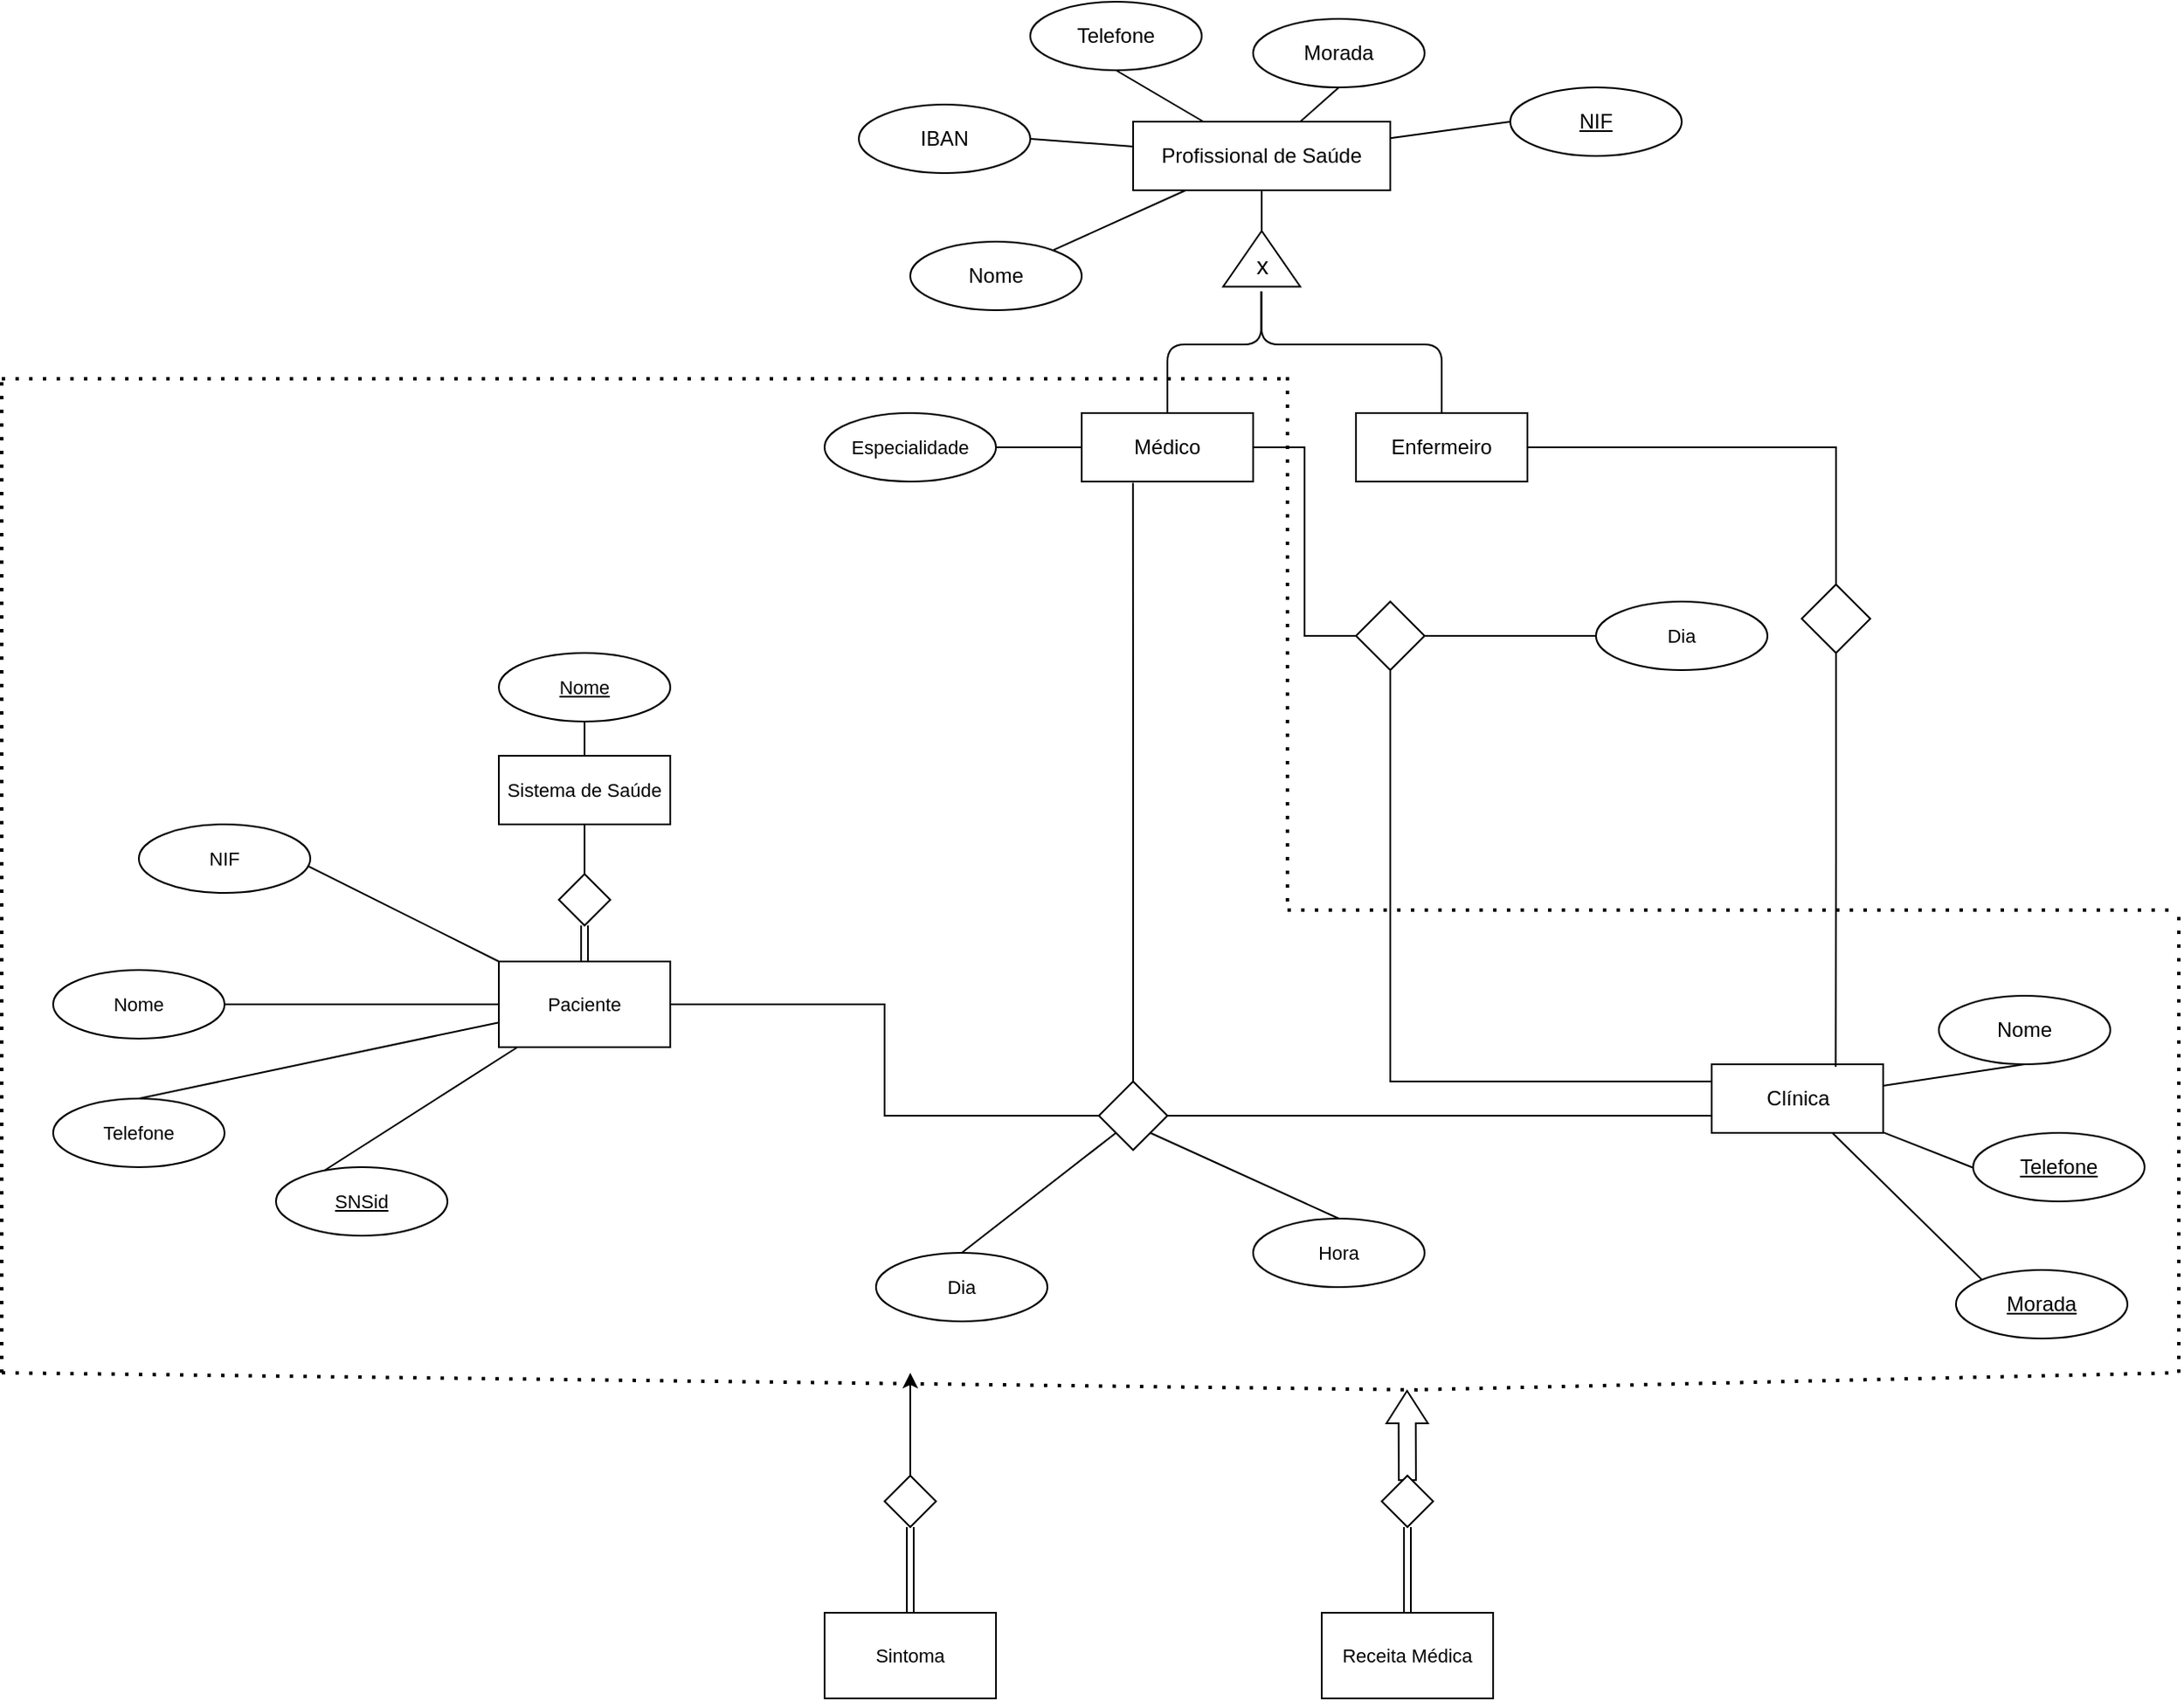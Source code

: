 <mxfile version="24.3.1" type="onedrive">
  <diagram name="Página-1" id="jzJw0YjChJfA3GnfPmhr">
    <mxGraphModel grid="1" page="0" gridSize="10" guides="1" tooltips="1" connect="1" arrows="1" fold="1" pageScale="1" pageWidth="827" pageHeight="1169" math="0" shadow="0">
      <root>
        <mxCell id="0" />
        <mxCell id="1" parent="0" />
        <mxCell id="jl5R3bbfk-XUICAmzDHX-9" style="edgeStyle=none;rounded=0;orthogonalLoop=1;jettySize=auto;html=1;entryX=0.5;entryY=1;entryDx=0;entryDy=0;strokeColor=#000000;align=center;verticalAlign=middle;fontFamily=Helvetica;fontSize=11;fontColor=default;labelBackgroundColor=default;endArrow=none;endFill=0;fillColor=#e1d5e7;" edge="1" parent="1" source="iwGTZRKViXxZ3JSaXPzP-8" target="iwGTZRKViXxZ3JSaXPzP-11">
          <mxGeometry relative="1" as="geometry" />
        </mxCell>
        <mxCell id="jl5R3bbfk-XUICAmzDHX-26" style="edgeStyle=none;rounded=0;orthogonalLoop=1;jettySize=auto;html=1;entryX=0.5;entryY=0;entryDx=0;entryDy=0;strokeColor=#000000;align=center;verticalAlign=middle;fontFamily=Helvetica;fontSize=11;fontColor=default;labelBackgroundColor=default;endArrow=none;endFill=0;fillColor=#e1d5e7;shape=link;" edge="1" parent="1" source="jl5R3bbfk-XUICAmzDHX-13" target="jl5R3bbfk-XUICAmzDHX-21">
          <mxGeometry relative="1" as="geometry" />
        </mxCell>
        <mxCell id="jl5R3bbfk-XUICAmzDHX-12" style="edgeStyle=none;rounded=0;orthogonalLoop=1;jettySize=auto;html=1;strokeColor=#000000;align=center;verticalAlign=middle;fontFamily=Helvetica;fontSize=11;fontColor=default;labelBackgroundColor=default;endArrow=none;endFill=0;fillColor=#e1d5e7;entryX=0.5;entryY=1;entryDx=0;entryDy=0;" edge="1" parent="1" source="iwGTZRKViXxZ3JSaXPzP-8" target="iwGTZRKViXxZ3JSaXPzP-9">
          <mxGeometry relative="1" as="geometry" />
        </mxCell>
        <mxCell id="jl5R3bbfk-XUICAmzDHX-46" style="edgeStyle=none;rounded=0;orthogonalLoop=1;jettySize=auto;html=1;entryX=0.5;entryY=1;entryDx=0;entryDy=0;strokeColor=#000000;align=center;verticalAlign=middle;fontFamily=Helvetica;fontSize=11;fontColor=default;labelBackgroundColor=default;endArrow=none;endFill=0;fillColor=#e1d5e7;" edge="1" parent="1" source="iwGTZRKViXxZ3JSaXPzP-8" target="iwGTZRKViXxZ3JSaXPzP-12">
          <mxGeometry relative="1" as="geometry" />
        </mxCell>
        <mxCell id="iwGTZRKViXxZ3JSaXPzP-8" value="Clínica" style="whiteSpace=wrap;html=1;align=center;" vertex="1" parent="1">
          <mxGeometry x="647.5" y="200" width="100" height="40" as="geometry" />
        </mxCell>
        <mxCell id="iwGTZRKViXxZ3JSaXPzP-9" value="Morada" style="ellipse;whiteSpace=wrap;html=1;align=center;fontStyle=4;" vertex="1" parent="1">
          <mxGeometry x="790" y="320" width="100" height="40" as="geometry" />
        </mxCell>
        <mxCell id="iwGTZRKViXxZ3JSaXPzP-11" value="Telefone" style="ellipse;whiteSpace=wrap;html=1;align=center;fontStyle=4;" vertex="1" parent="1">
          <mxGeometry x="800" y="240" width="100" height="40" as="geometry" />
        </mxCell>
        <mxCell id="iwGTZRKViXxZ3JSaXPzP-12" value="Nome" style="ellipse;whiteSpace=wrap;html=1;align=center;" vertex="1" parent="1">
          <mxGeometry x="780" y="160" width="100" height="40" as="geometry" />
        </mxCell>
        <mxCell id="iwGTZRKViXxZ3JSaXPzP-24" style="edgeStyle=orthogonalEdgeStyle;rounded=0;orthogonalLoop=1;jettySize=auto;html=1;entryX=1;entryY=0.5;entryDx=0;entryDy=0;endArrow=none;endFill=0;fillColor=#e1d5e7;strokeColor=#000000;" edge="1" parent="1" source="iwGTZRKViXxZ3JSaXPzP-13" target="iwGTZRKViXxZ3JSaXPzP-21">
          <mxGeometry relative="1" as="geometry" />
        </mxCell>
        <mxCell id="jl5R3bbfk-XUICAmzDHX-1" style="rounded=0;orthogonalLoop=1;jettySize=auto;html=1;entryX=1;entryY=0.5;entryDx=0;entryDy=0;strokeColor=#000000;align=center;verticalAlign=middle;fontFamily=Helvetica;fontSize=11;fontColor=default;labelBackgroundColor=default;endArrow=none;endFill=0;fillColor=#e1d5e7;" edge="1" parent="1" source="iwGTZRKViXxZ3JSaXPzP-13" target="iwGTZRKViXxZ3JSaXPzP-16">
          <mxGeometry relative="1" as="geometry" />
        </mxCell>
        <mxCell id="jl5R3bbfk-XUICAmzDHX-2" style="rounded=0;orthogonalLoop=1;jettySize=auto;html=1;strokeColor=#000000;align=center;verticalAlign=middle;fontFamily=Helvetica;fontSize=11;fontColor=default;labelBackgroundColor=default;endArrow=none;endFill=0;fillColor=#e1d5e7;" edge="1" parent="1" source="iwGTZRKViXxZ3JSaXPzP-13" target="iwGTZRKViXxZ3JSaXPzP-17">
          <mxGeometry relative="1" as="geometry" />
        </mxCell>
        <mxCell id="jl5R3bbfk-XUICAmzDHX-6" style="edgeStyle=none;rounded=0;orthogonalLoop=1;jettySize=auto;html=1;entryX=0.5;entryY=1;entryDx=0;entryDy=0;strokeColor=#000000;align=center;verticalAlign=middle;fontFamily=Helvetica;fontSize=11;fontColor=default;labelBackgroundColor=default;endArrow=none;endFill=0;fillColor=#e1d5e7;" edge="1" parent="1" source="iwGTZRKViXxZ3JSaXPzP-13" target="iwGTZRKViXxZ3JSaXPzP-15">
          <mxGeometry relative="1" as="geometry" />
        </mxCell>
        <mxCell id="jl5R3bbfk-XUICAmzDHX-7" style="edgeStyle=none;rounded=0;orthogonalLoop=1;jettySize=auto;html=1;entryX=0.5;entryY=1;entryDx=0;entryDy=0;strokeColor=#000000;align=center;verticalAlign=middle;fontFamily=Helvetica;fontSize=11;fontColor=default;labelBackgroundColor=default;endArrow=none;endFill=0;fillColor=#e1d5e7;" edge="1" parent="1" source="iwGTZRKViXxZ3JSaXPzP-13" target="iwGTZRKViXxZ3JSaXPzP-14">
          <mxGeometry relative="1" as="geometry" />
        </mxCell>
        <mxCell id="jl5R3bbfk-XUICAmzDHX-8" style="edgeStyle=none;rounded=0;orthogonalLoop=1;jettySize=auto;html=1;entryX=0;entryY=0.5;entryDx=0;entryDy=0;strokeColor=#000000;align=center;verticalAlign=middle;fontFamily=Helvetica;fontSize=11;fontColor=default;labelBackgroundColor=default;endArrow=none;endFill=0;fillColor=#e1d5e7;" edge="1" parent="1" source="iwGTZRKViXxZ3JSaXPzP-13" target="iwGTZRKViXxZ3JSaXPzP-18">
          <mxGeometry relative="1" as="geometry" />
        </mxCell>
        <mxCell id="iwGTZRKViXxZ3JSaXPzP-13" value="Profissional de Saúde" style="whiteSpace=wrap;html=1;align=center;" vertex="1" parent="1">
          <mxGeometry x="310" y="-350" width="150" height="40" as="geometry" />
        </mxCell>
        <mxCell id="iwGTZRKViXxZ3JSaXPzP-14" value="Morada" style="ellipse;whiteSpace=wrap;html=1;align=center;" vertex="1" parent="1">
          <mxGeometry x="380" y="-410" width="100" height="40" as="geometry" />
        </mxCell>
        <mxCell id="iwGTZRKViXxZ3JSaXPzP-15" value="Telefone" style="ellipse;whiteSpace=wrap;html=1;align=center;" vertex="1" parent="1">
          <mxGeometry x="250" y="-420" width="100" height="40" as="geometry" />
        </mxCell>
        <mxCell id="iwGTZRKViXxZ3JSaXPzP-16" value="IBAN" style="ellipse;whiteSpace=wrap;html=1;align=center;" vertex="1" parent="1">
          <mxGeometry x="150" y="-360" width="100" height="40" as="geometry" />
        </mxCell>
        <mxCell id="iwGTZRKViXxZ3JSaXPzP-17" value="Nome" style="ellipse;whiteSpace=wrap;html=1;align=center;" vertex="1" parent="1">
          <mxGeometry x="180" y="-280" width="100" height="40" as="geometry" />
        </mxCell>
        <mxCell id="iwGTZRKViXxZ3JSaXPzP-18" value="NIF" style="ellipse;whiteSpace=wrap;html=1;align=center;fontStyle=4;" vertex="1" parent="1">
          <mxGeometry x="530" y="-370" width="100" height="40" as="geometry" />
        </mxCell>
        <mxCell id="iwGTZRKViXxZ3JSaXPzP-22" value="Médico" style="whiteSpace=wrap;html=1;align=center;" vertex="1" parent="1">
          <mxGeometry x="280" y="-180" width="100" height="40" as="geometry" />
        </mxCell>
        <mxCell id="Yjufbvyt89fXHSWcbqHx-56" value="" style="edgeStyle=orthogonalEdgeStyle;rounded=0;orthogonalLoop=1;jettySize=auto;html=1;strokeColor=default;align=center;verticalAlign=middle;fontFamily=Helvetica;fontSize=11;fontColor=default;labelBackgroundColor=default;endArrow=none;endFill=0;" edge="1" parent="1" source="iwGTZRKViXxZ3JSaXPzP-23" target="Yjufbvyt89fXHSWcbqHx-55">
          <mxGeometry relative="1" as="geometry" />
        </mxCell>
        <mxCell id="iwGTZRKViXxZ3JSaXPzP-23" value="Enfermeiro" style="whiteSpace=wrap;html=1;align=center;" vertex="1" parent="1">
          <mxGeometry x="440" y="-180" width="100" height="40" as="geometry" />
        </mxCell>
        <mxCell id="iwGTZRKViXxZ3JSaXPzP-30" value="" style="group" vertex="1" connectable="0" parent="1">
          <mxGeometry x="362.5" y="-286.25" width="45" height="35.25" as="geometry" />
        </mxCell>
        <mxCell id="iwGTZRKViXxZ3JSaXPzP-21" value="" style="triangle;whiteSpace=wrap;html=1;rotation=-90;" vertex="1" parent="iwGTZRKViXxZ3JSaXPzP-30">
          <mxGeometry x="6.25" y="-6.25" width="32.5" height="45" as="geometry" />
        </mxCell>
        <mxCell id="iwGTZRKViXxZ3JSaXPzP-27" value="&lt;font style=&quot;font-size: 14px;&quot;&gt;x&lt;/font&gt;" style="text;html=1;align=center;verticalAlign=middle;resizable=0;points=[];autosize=1;strokeColor=none;fillColor=none;fontFamily=Helvetica;fontSize=11;fontColor=default;labelBackgroundColor=default;" vertex="1" parent="iwGTZRKViXxZ3JSaXPzP-30">
          <mxGeometry x="7.25" y="5.25" width="30" height="30" as="geometry" />
        </mxCell>
        <mxCell id="jl5R3bbfk-XUICAmzDHX-14" style="edgeStyle=none;rounded=0;orthogonalLoop=1;jettySize=auto;html=1;entryX=0.5;entryY=0;entryDx=0;entryDy=0;strokeColor=#000000;align=center;verticalAlign=middle;fontFamily=Helvetica;fontSize=11;fontColor=default;labelBackgroundColor=default;endArrow=none;endFill=0;fillColor=#e1d5e7;" edge="1" parent="1" source="iwGTZRKViXxZ3JSaXPzP-41" target="jl5R3bbfk-XUICAmzDHX-13">
          <mxGeometry relative="1" as="geometry" />
        </mxCell>
        <mxCell id="jl5R3bbfk-XUICAmzDHX-43" style="edgeStyle=none;rounded=0;orthogonalLoop=1;jettySize=auto;html=1;entryX=0.5;entryY=1;entryDx=0;entryDy=0;strokeColor=#000000;align=center;verticalAlign=middle;fontFamily=Helvetica;fontSize=11;fontColor=default;labelBackgroundColor=default;endArrow=none;endFill=0;fillColor=#e1d5e7;" edge="1" parent="1" source="iwGTZRKViXxZ3JSaXPzP-41" target="jl5R3bbfk-XUICAmzDHX-42">
          <mxGeometry relative="1" as="geometry" />
        </mxCell>
        <mxCell id="iwGTZRKViXxZ3JSaXPzP-41" value="Sistema de Saúde" style="whiteSpace=wrap;html=1;align=center;fontFamily=Helvetica;fontSize=11;fontColor=default;labelBackgroundColor=default;" vertex="1" parent="1">
          <mxGeometry x="-60" y="20" width="100" height="40" as="geometry" />
        </mxCell>
        <mxCell id="jl5R3bbfk-XUICAmzDHX-13" value="" style="rhombus;whiteSpace=wrap;html=1;fontFamily=Helvetica;fontSize=11;fontColor=default;labelBackgroundColor=default;" vertex="1" parent="1">
          <mxGeometry x="-25" y="89" width="30" height="30" as="geometry" />
        </mxCell>
        <mxCell id="jl5R3bbfk-XUICAmzDHX-38" style="edgeStyle=none;rounded=0;orthogonalLoop=1;jettySize=auto;html=1;entryX=0.5;entryY=0;entryDx=0;entryDy=0;strokeColor=#000000;align=center;verticalAlign=middle;fontFamily=Helvetica;fontSize=11;fontColor=default;labelBackgroundColor=default;endArrow=none;endFill=0;fillColor=#e1d5e7;" edge="1" parent="1" source="jl5R3bbfk-XUICAmzDHX-21" target="jl5R3bbfk-XUICAmzDHX-29">
          <mxGeometry relative="1" as="geometry" />
        </mxCell>
        <mxCell id="jl5R3bbfk-XUICAmzDHX-39" style="edgeStyle=none;rounded=0;orthogonalLoop=1;jettySize=auto;html=1;entryX=0.5;entryY=0;entryDx=0;entryDy=0;strokeColor=#000000;align=center;verticalAlign=middle;fontFamily=Helvetica;fontSize=11;fontColor=default;labelBackgroundColor=default;endArrow=none;endFill=0;fillColor=#e1d5e7;" edge="1" parent="1" source="jl5R3bbfk-XUICAmzDHX-21" target="jl5R3bbfk-XUICAmzDHX-31">
          <mxGeometry relative="1" as="geometry" />
        </mxCell>
        <mxCell id="jl5R3bbfk-XUICAmzDHX-40" style="edgeStyle=none;rounded=0;orthogonalLoop=1;jettySize=auto;html=1;entryX=0;entryY=0.5;entryDx=0;entryDy=0;strokeColor=#000000;align=center;verticalAlign=middle;fontFamily=Helvetica;fontSize=11;fontColor=default;labelBackgroundColor=default;endArrow=none;endFill=0;fillColor=#e1d5e7;" edge="1" parent="1" source="jl5R3bbfk-XUICAmzDHX-21" target="jl5R3bbfk-XUICAmzDHX-32">
          <mxGeometry relative="1" as="geometry" />
        </mxCell>
        <mxCell id="jl5R3bbfk-XUICAmzDHX-41" style="edgeStyle=none;rounded=0;orthogonalLoop=1;jettySize=auto;html=1;entryX=1;entryY=0.5;entryDx=0;entryDy=0;strokeColor=#000000;align=center;verticalAlign=middle;fontFamily=Helvetica;fontSize=11;fontColor=default;labelBackgroundColor=default;endArrow=none;endFill=0;fillColor=#e1d5e7;" edge="1" parent="1" source="jl5R3bbfk-XUICAmzDHX-21" target="jl5R3bbfk-XUICAmzDHX-30">
          <mxGeometry relative="1" as="geometry" />
        </mxCell>
        <mxCell id="jl5R3bbfk-XUICAmzDHX-21" value="Paciente" style="html=1;whiteSpace=wrap;fontFamily=Helvetica;fontSize=11;fontColor=default;labelBackgroundColor=default;" vertex="1" parent="1">
          <mxGeometry x="-60" y="140" width="100" height="50" as="geometry" />
        </mxCell>
        <mxCell id="jl5R3bbfk-XUICAmzDHX-29" value="NIF" style="ellipse;whiteSpace=wrap;html=1;align=center;fontFamily=Helvetica;fontSize=11;fontColor=default;labelBackgroundColor=default;" vertex="1" parent="1">
          <mxGeometry x="-270" y="60" width="100" height="40" as="geometry" />
        </mxCell>
        <mxCell id="jl5R3bbfk-XUICAmzDHX-30" value="Nome" style="ellipse;whiteSpace=wrap;html=1;align=center;fontFamily=Helvetica;fontSize=11;fontColor=default;labelBackgroundColor=default;" vertex="1" parent="1">
          <mxGeometry x="-320" y="145" width="100" height="40" as="geometry" />
        </mxCell>
        <mxCell id="jl5R3bbfk-XUICAmzDHX-31" value="Telefone" style="ellipse;whiteSpace=wrap;html=1;align=center;fontFamily=Helvetica;fontSize=11;fontColor=default;labelBackgroundColor=default;" vertex="1" parent="1">
          <mxGeometry x="-320" y="220" width="100" height="40" as="geometry" />
        </mxCell>
        <mxCell id="jl5R3bbfk-XUICAmzDHX-32" value="SNSid" style="ellipse;whiteSpace=wrap;html=1;align=center;fontStyle=4;fontFamily=Helvetica;fontSize=11;fontColor=default;labelBackgroundColor=default;" vertex="1" parent="1">
          <mxGeometry x="-190" y="260" width="100" height="40" as="geometry" />
        </mxCell>
        <mxCell id="jl5R3bbfk-XUICAmzDHX-42" value="Nome" style="ellipse;whiteSpace=wrap;html=1;align=center;fontStyle=4;fontFamily=Helvetica;fontSize=11;fontColor=default;labelBackgroundColor=default;" vertex="1" parent="1">
          <mxGeometry x="-60" y="-40" width="100" height="40" as="geometry" />
        </mxCell>
        <mxCell id="Yjufbvyt89fXHSWcbqHx-22" style="edgeStyle=orthogonalEdgeStyle;rounded=0;orthogonalLoop=1;jettySize=auto;html=1;strokeColor=default;align=center;verticalAlign=middle;fontFamily=Helvetica;fontSize=11;fontColor=default;labelBackgroundColor=default;endArrow=none;endFill=0;" edge="1" parent="1" source="jl5R3bbfk-XUICAmzDHX-44" target="iwGTZRKViXxZ3JSaXPzP-22">
          <mxGeometry relative="1" as="geometry" />
        </mxCell>
        <mxCell id="jl5R3bbfk-XUICAmzDHX-44" value="Especialidade" style="ellipse;whiteSpace=wrap;html=1;align=center;fontFamily=Helvetica;fontSize=11;fontColor=default;labelBackgroundColor=default;" vertex="1" parent="1">
          <mxGeometry x="130" y="-180" width="100" height="40" as="geometry" />
        </mxCell>
        <mxCell id="Yjufbvyt89fXHSWcbqHx-43" style="rounded=0;orthogonalLoop=1;jettySize=auto;html=1;entryX=0;entryY=0.5;entryDx=0;entryDy=0;strokeColor=default;align=center;verticalAlign=middle;fontFamily=Helvetica;fontSize=11;fontColor=default;labelBackgroundColor=default;endArrow=none;endFill=0;" edge="1" parent="1">
          <mxGeometry relative="1" as="geometry">
            <mxPoint x="484.643" y="152.857" as="sourcePoint" />
          </mxGeometry>
        </mxCell>
        <mxCell id="Yjufbvyt89fXHSWcbqHx-45" style="rounded=0;orthogonalLoop=1;jettySize=auto;html=1;entryX=1;entryY=0.5;entryDx=0;entryDy=0;strokeColor=default;align=center;verticalAlign=middle;fontFamily=Helvetica;fontSize=11;fontColor=default;labelBackgroundColor=default;endArrow=none;endFill=0;" edge="1" parent="1">
          <mxGeometry relative="1" as="geometry">
            <mxPoint x="440" y="200" as="targetPoint" />
          </mxGeometry>
        </mxCell>
        <mxCell id="Yjufbvyt89fXHSWcbqHx-38" style="edgeStyle=orthogonalEdgeStyle;rounded=0;orthogonalLoop=1;jettySize=auto;html=1;entryX=0;entryY=0.5;entryDx=0;entryDy=0;strokeColor=default;align=center;verticalAlign=middle;fontFamily=Helvetica;fontSize=11;fontColor=default;labelBackgroundColor=default;endArrow=none;endFill=0;" edge="1" parent="1">
          <mxGeometry relative="1" as="geometry">
            <mxPoint x="30" y="-375" as="sourcePoint" />
          </mxGeometry>
        </mxCell>
        <mxCell id="Yjufbvyt89fXHSWcbqHx-55" value="" style="rhombus;whiteSpace=wrap;html=1;" vertex="1" parent="1">
          <mxGeometry x="700" y="-80" width="40" height="40" as="geometry" />
        </mxCell>
        <mxCell id="Yjufbvyt89fXHSWcbqHx-60" style="edgeStyle=orthogonalEdgeStyle;rounded=0;orthogonalLoop=1;jettySize=auto;html=1;strokeColor=default;align=center;verticalAlign=middle;fontFamily=Helvetica;fontSize=11;fontColor=default;labelBackgroundColor=default;endArrow=none;endFill=0;entryX=0;entryY=0.75;entryDx=0;entryDy=0;" edge="1" parent="1" source="Yjufbvyt89fXHSWcbqHx-58" target="iwGTZRKViXxZ3JSaXPzP-8">
          <mxGeometry relative="1" as="geometry">
            <mxPoint x="330.0" y="240" as="targetPoint" />
            <Array as="points">
              <mxPoint x="460" y="210" />
              <mxPoint x="648" y="210" />
            </Array>
          </mxGeometry>
        </mxCell>
        <mxCell id="jxu_ykEHmRTxo8SEO0DL-10" style="edgeStyle=orthogonalEdgeStyle;rounded=0;orthogonalLoop=1;jettySize=auto;html=1;entryX=1;entryY=0.5;entryDx=0;entryDy=0;strokeColor=default;align=center;verticalAlign=middle;fontFamily=Helvetica;fontSize=11;fontColor=default;labelBackgroundColor=default;endArrow=none;endFill=0;" edge="1" parent="1" source="Yjufbvyt89fXHSWcbqHx-58" target="iwGTZRKViXxZ3JSaXPzP-22">
          <mxGeometry relative="1" as="geometry" />
        </mxCell>
        <mxCell id="Yjufbvyt89fXHSWcbqHx-58" value="" style="rhombus;whiteSpace=wrap;html=1;" vertex="1" parent="1">
          <mxGeometry x="440" y="-70" width="40" height="40" as="geometry" />
        </mxCell>
        <mxCell id="Yjufbvyt89fXHSWcbqHx-62" value="" style="endArrow=none;html=1;rounded=0;strokeColor=default;align=center;verticalAlign=middle;fontFamily=Helvetica;fontSize=11;fontColor=default;labelBackgroundColor=default;entryX=0;entryY=0.5;entryDx=0;entryDy=0;exitX=1;exitY=0.5;exitDx=0;exitDy=0;" edge="1" parent="1" source="Yjufbvyt89fXHSWcbqHx-58" target="Yjufbvyt89fXHSWcbqHx-63">
          <mxGeometry width="50" height="50" relative="1" as="geometry">
            <mxPoint x="310" y="-50" as="sourcePoint" />
            <mxPoint x="340" y="-10" as="targetPoint" />
          </mxGeometry>
        </mxCell>
        <mxCell id="Yjufbvyt89fXHSWcbqHx-63" value="Dia" style="ellipse;whiteSpace=wrap;html=1;align=center;fontFamily=Helvetica;fontSize=11;fontColor=default;labelBackgroundColor=default;" vertex="1" parent="1">
          <mxGeometry x="580" y="-70" width="100" height="40" as="geometry" />
        </mxCell>
        <mxCell id="Yjufbvyt89fXHSWcbqHx-65" style="edgeStyle=orthogonalEdgeStyle;rounded=0;orthogonalLoop=1;jettySize=auto;html=1;entryX=0.723;entryY=0.037;entryDx=0;entryDy=0;entryPerimeter=0;strokeColor=default;align=center;verticalAlign=middle;fontFamily=Helvetica;fontSize=11;fontColor=default;labelBackgroundColor=default;endArrow=none;endFill=0;" edge="1" parent="1" source="Yjufbvyt89fXHSWcbqHx-55" target="iwGTZRKViXxZ3JSaXPzP-8">
          <mxGeometry relative="1" as="geometry" />
        </mxCell>
        <mxCell id="Yjufbvyt89fXHSWcbqHx-69" style="edgeStyle=orthogonalEdgeStyle;rounded=0;orthogonalLoop=1;jettySize=auto;html=1;strokeColor=default;align=center;verticalAlign=middle;fontFamily=Helvetica;fontSize=11;fontColor=default;labelBackgroundColor=default;endArrow=none;endFill=0;entryX=0;entryY=0.75;entryDx=0;entryDy=0;" edge="1" parent="1" source="Yjufbvyt89fXHSWcbqHx-70" target="iwGTZRKViXxZ3JSaXPzP-8">
          <mxGeometry relative="1" as="geometry">
            <mxPoint x="650" y="230" as="targetPoint" />
            <Array as="points" />
          </mxGeometry>
        </mxCell>
        <mxCell id="Yjufbvyt89fXHSWcbqHx-73" value="" style="endArrow=none;html=1;rounded=0;strokeColor=default;align=center;verticalAlign=middle;fontFamily=Helvetica;fontSize=11;fontColor=default;labelBackgroundColor=default;entryX=1;entryY=0.5;entryDx=0;entryDy=0;" edge="1" parent="1" target="Yjufbvyt89fXHSWcbqHx-70">
          <mxGeometry width="50" height="50" relative="1" as="geometry">
            <mxPoint x="300" y="230" as="sourcePoint" />
            <mxPoint x="40" y="165" as="targetPoint" />
          </mxGeometry>
        </mxCell>
        <mxCell id="Yjufbvyt89fXHSWcbqHx-74" style="edgeStyle=orthogonalEdgeStyle;rounded=0;orthogonalLoop=1;jettySize=auto;html=1;entryX=1;entryY=0.5;entryDx=0;entryDy=0;strokeColor=default;align=center;verticalAlign=middle;fontFamily=Helvetica;fontSize=11;fontColor=default;labelBackgroundColor=default;endArrow=none;endFill=0;" edge="1" parent="1" source="Yjufbvyt89fXHSWcbqHx-70" target="jl5R3bbfk-XUICAmzDHX-21">
          <mxGeometry relative="1" as="geometry" />
        </mxCell>
        <mxCell id="Yjufbvyt89fXHSWcbqHx-70" value="" style="rhombus;whiteSpace=wrap;html=1;" vertex="1" parent="1">
          <mxGeometry x="290" y="210" width="40" height="40" as="geometry" />
        </mxCell>
        <mxCell id="Yjufbvyt89fXHSWcbqHx-77" value="" style="endArrow=none;html=1;rounded=0;strokeColor=default;align=center;verticalAlign=middle;fontFamily=Helvetica;fontSize=11;fontColor=default;labelBackgroundColor=default;entryX=0.5;entryY=0;entryDx=0;entryDy=0;exitX=0;exitY=1;exitDx=0;exitDy=0;" edge="1" parent="1" source="Yjufbvyt89fXHSWcbqHx-70" target="Yjufbvyt89fXHSWcbqHx-78">
          <mxGeometry width="50" height="50" relative="1" as="geometry">
            <mxPoint x="390" y="-40" as="sourcePoint" />
            <mxPoint x="350" as="targetPoint" />
          </mxGeometry>
        </mxCell>
        <mxCell id="Yjufbvyt89fXHSWcbqHx-78" value="Dia" style="ellipse;whiteSpace=wrap;html=1;align=center;fontFamily=Helvetica;fontSize=11;fontColor=default;labelBackgroundColor=default;" vertex="1" parent="1">
          <mxGeometry x="160" y="310" width="100" height="40" as="geometry" />
        </mxCell>
        <mxCell id="Yjufbvyt89fXHSWcbqHx-79" value="" style="endArrow=none;html=1;rounded=0;strokeColor=default;align=center;verticalAlign=middle;fontFamily=Helvetica;fontSize=11;fontColor=default;labelBackgroundColor=default;entryX=0.5;entryY=0;entryDx=0;entryDy=0;exitX=1;exitY=1;exitDx=0;exitDy=0;" edge="1" parent="1" source="Yjufbvyt89fXHSWcbqHx-70" target="Yjufbvyt89fXHSWcbqHx-80">
          <mxGeometry width="50" height="50" relative="1" as="geometry">
            <mxPoint x="300" y="280" as="sourcePoint" />
            <mxPoint x="260" y="320" as="targetPoint" />
          </mxGeometry>
        </mxCell>
        <mxCell id="Yjufbvyt89fXHSWcbqHx-80" value="Hora" style="ellipse;whiteSpace=wrap;html=1;align=center;fontFamily=Helvetica;fontSize=11;fontColor=default;labelBackgroundColor=default;" vertex="1" parent="1">
          <mxGeometry x="380" y="290" width="100" height="40" as="geometry" />
        </mxCell>
        <mxCell id="jxu_ykEHmRTxo8SEO0DL-3" style="edgeStyle=orthogonalEdgeStyle;rounded=0;orthogonalLoop=1;jettySize=auto;html=1;entryX=0.299;entryY=1.02;entryDx=0;entryDy=0;entryPerimeter=0;endArrow=none;endFill=0;" edge="1" parent="1" source="Yjufbvyt89fXHSWcbqHx-70" target="iwGTZRKViXxZ3JSaXPzP-22">
          <mxGeometry relative="1" as="geometry" />
        </mxCell>
        <mxCell id="jxu_ykEHmRTxo8SEO0DL-4" style="edgeStyle=orthogonalEdgeStyle;rounded=1;orthogonalLoop=1;jettySize=auto;html=1;entryX=0.5;entryY=0;entryDx=0;entryDy=0;strokeColor=default;align=center;verticalAlign=middle;fontFamily=Helvetica;fontSize=11;fontColor=default;labelBackgroundColor=default;endArrow=none;endFill=0;curved=0;" edge="1" parent="1" source="iwGTZRKViXxZ3JSaXPzP-27" target="iwGTZRKViXxZ3JSaXPzP-23">
          <mxGeometry relative="1" as="geometry">
            <Array as="points">
              <mxPoint x="385" y="-220" />
              <mxPoint x="490" y="-220" />
            </Array>
          </mxGeometry>
        </mxCell>
        <mxCell id="jxu_ykEHmRTxo8SEO0DL-5" style="edgeStyle=orthogonalEdgeStyle;rounded=1;orthogonalLoop=1;jettySize=auto;html=1;entryX=0.5;entryY=0;entryDx=0;entryDy=0;strokeColor=default;align=center;verticalAlign=middle;fontFamily=Helvetica;fontSize=11;fontColor=default;labelBackgroundColor=default;endArrow=none;endFill=0;curved=0;" edge="1" parent="1" source="iwGTZRKViXxZ3JSaXPzP-27" target="iwGTZRKViXxZ3JSaXPzP-22">
          <mxGeometry relative="1" as="geometry">
            <Array as="points">
              <mxPoint x="385" y="-220" />
              <mxPoint x="330" y="-220" />
            </Array>
          </mxGeometry>
        </mxCell>
        <mxCell id="jxu_ykEHmRTxo8SEO0DL-6" value="" style="endArrow=none;dashed=1;html=1;dashPattern=1 3;strokeWidth=2;rounded=0;strokeColor=default;align=center;verticalAlign=middle;fontFamily=Helvetica;fontSize=11;fontColor=default;labelBackgroundColor=default;" edge="1" parent="1">
          <mxGeometry width="50" height="50" relative="1" as="geometry">
            <mxPoint x="-350" y="-200" as="sourcePoint" />
            <mxPoint x="400" y="-200" as="targetPoint" />
          </mxGeometry>
        </mxCell>
        <mxCell id="jxu_ykEHmRTxo8SEO0DL-7" value="" style="endArrow=none;dashed=1;html=1;dashPattern=1 3;strokeWidth=2;rounded=0;strokeColor=default;align=center;verticalAlign=middle;fontFamily=Helvetica;fontSize=11;fontColor=default;labelBackgroundColor=default;" edge="1" parent="1">
          <mxGeometry width="50" height="50" relative="1" as="geometry">
            <mxPoint x="-350" y="380" as="sourcePoint" />
            <mxPoint x="-350" y="-200" as="targetPoint" />
          </mxGeometry>
        </mxCell>
        <mxCell id="jxu_ykEHmRTxo8SEO0DL-11" value="" style="endArrow=none;dashed=1;html=1;dashPattern=1 3;strokeWidth=2;rounded=0;strokeColor=default;align=center;verticalAlign=middle;fontFamily=Helvetica;fontSize=11;fontColor=default;labelBackgroundColor=default;" edge="1" parent="1">
          <mxGeometry width="50" height="50" relative="1" as="geometry">
            <mxPoint x="400" y="105" as="sourcePoint" />
            <mxPoint x="400" y="-205" as="targetPoint" />
          </mxGeometry>
        </mxCell>
        <mxCell id="jxu_ykEHmRTxo8SEO0DL-12" value="" style="endArrow=none;dashed=1;html=1;dashPattern=1 3;strokeWidth=2;rounded=0;strokeColor=default;align=center;verticalAlign=middle;fontFamily=Helvetica;fontSize=11;fontColor=default;labelBackgroundColor=default;" edge="1" parent="1">
          <mxGeometry width="50" height="50" relative="1" as="geometry">
            <mxPoint x="400" y="110" as="sourcePoint" />
            <mxPoint x="920" y="110" as="targetPoint" />
          </mxGeometry>
        </mxCell>
        <mxCell id="jxu_ykEHmRTxo8SEO0DL-13" value="" style="endArrow=none;dashed=1;html=1;dashPattern=1 3;strokeWidth=2;rounded=0;strokeColor=default;align=center;verticalAlign=middle;fontFamily=Helvetica;fontSize=11;fontColor=default;labelBackgroundColor=default;" edge="1" parent="1">
          <mxGeometry width="50" height="50" relative="1" as="geometry">
            <mxPoint x="480" y="389.778" as="sourcePoint" />
            <mxPoint x="920" y="380" as="targetPoint" />
          </mxGeometry>
        </mxCell>
        <mxCell id="jxu_ykEHmRTxo8SEO0DL-14" value="" style="endArrow=none;dashed=1;html=1;dashPattern=1 3;strokeWidth=2;rounded=0;strokeColor=default;align=center;verticalAlign=middle;fontFamily=Helvetica;fontSize=11;fontColor=default;labelBackgroundColor=default;" edge="1" parent="1">
          <mxGeometry width="50" height="50" relative="1" as="geometry">
            <mxPoint x="920" y="380" as="sourcePoint" />
            <mxPoint x="920" y="110" as="targetPoint" />
          </mxGeometry>
        </mxCell>
        <mxCell id="jxu_ykEHmRTxo8SEO0DL-20" style="edgeStyle=orthogonalEdgeStyle;rounded=0;orthogonalLoop=1;jettySize=auto;html=1;entryX=0.5;entryY=1;entryDx=0;entryDy=0;strokeColor=default;align=center;verticalAlign=middle;fontFamily=Helvetica;fontSize=11;fontColor=default;labelBackgroundColor=default;endArrow=none;endFill=0;shape=link;" edge="1" parent="1" source="jxu_ykEHmRTxo8SEO0DL-15" target="jxu_ykEHmRTxo8SEO0DL-18">
          <mxGeometry relative="1" as="geometry" />
        </mxCell>
        <mxCell id="jxu_ykEHmRTxo8SEO0DL-15" value="Sintoma" style="html=1;whiteSpace=wrap;fontFamily=Helvetica;fontSize=11;fontColor=default;labelBackgroundColor=default;" vertex="1" parent="1">
          <mxGeometry x="130" y="520" width="100" height="50" as="geometry" />
        </mxCell>
        <mxCell id="jxu_ykEHmRTxo8SEO0DL-21" style="edgeStyle=orthogonalEdgeStyle;rounded=0;orthogonalLoop=1;jettySize=auto;html=1;entryX=0.5;entryY=1;entryDx=0;entryDy=0;strokeColor=default;align=center;verticalAlign=middle;fontFamily=Helvetica;fontSize=11;fontColor=default;labelBackgroundColor=default;endArrow=none;endFill=0;shape=link;" edge="1" parent="1" source="jxu_ykEHmRTxo8SEO0DL-16" target="jxu_ykEHmRTxo8SEO0DL-19">
          <mxGeometry relative="1" as="geometry" />
        </mxCell>
        <mxCell id="jxu_ykEHmRTxo8SEO0DL-16" value="Receita Médica" style="html=1;whiteSpace=wrap;fontFamily=Helvetica;fontSize=11;fontColor=default;labelBackgroundColor=default;" vertex="1" parent="1">
          <mxGeometry x="420" y="520" width="100" height="50" as="geometry" />
        </mxCell>
        <mxCell id="jxu_ykEHmRTxo8SEO0DL-22" style="edgeStyle=orthogonalEdgeStyle;rounded=0;orthogonalLoop=1;jettySize=auto;html=1;strokeColor=default;align=center;verticalAlign=middle;fontFamily=Helvetica;fontSize=11;fontColor=default;labelBackgroundColor=default;endArrow=classic;endFill=1;" edge="1" parent="1" source="jxu_ykEHmRTxo8SEO0DL-18">
          <mxGeometry relative="1" as="geometry">
            <mxPoint x="180" y="380" as="targetPoint" />
          </mxGeometry>
        </mxCell>
        <mxCell id="jxu_ykEHmRTxo8SEO0DL-18" value="" style="rhombus;whiteSpace=wrap;html=1;fontFamily=Helvetica;fontSize=11;fontColor=default;labelBackgroundColor=default;" vertex="1" parent="1">
          <mxGeometry x="165" y="440" width="30" height="30" as="geometry" />
        </mxCell>
        <mxCell id="jxu_ykEHmRTxo8SEO0DL-29" style="rounded=0;orthogonalLoop=1;jettySize=auto;html=1;strokeColor=default;align=center;verticalAlign=middle;fontFamily=Helvetica;fontSize=11;fontColor=default;labelBackgroundColor=default;endArrow=block;endFill=0;shape=flexArrow;endWidth=13.2;startArrow=none;startFill=0;exitX=0.499;exitY=0.103;exitDx=0;exitDy=0;exitPerimeter=0;" edge="1" parent="1" source="jxu_ykEHmRTxo8SEO0DL-19">
          <mxGeometry relative="1" as="geometry">
            <mxPoint x="469.8" y="390" as="targetPoint" />
            <mxPoint x="469.8" y="440" as="sourcePoint" />
          </mxGeometry>
        </mxCell>
        <mxCell id="jxu_ykEHmRTxo8SEO0DL-19" value="" style="rhombus;whiteSpace=wrap;html=1;fontFamily=Helvetica;fontSize=11;fontColor=default;labelBackgroundColor=default;" vertex="1" parent="1">
          <mxGeometry x="455" y="440" width="30" height="30" as="geometry" />
        </mxCell>
        <mxCell id="jxu_ykEHmRTxo8SEO0DL-26" value="" style="endArrow=none;dashed=1;html=1;dashPattern=1 3;strokeWidth=2;rounded=0;strokeColor=default;align=center;verticalAlign=middle;fontFamily=Helvetica;fontSize=11;fontColor=default;labelBackgroundColor=default;" edge="1" parent="1">
          <mxGeometry width="50" height="50" relative="1" as="geometry">
            <mxPoint x="-350" y="380" as="sourcePoint" />
            <mxPoint x="480" y="390" as="targetPoint" />
          </mxGeometry>
        </mxCell>
      </root>
    </mxGraphModel>
  </diagram>
</mxfile>
